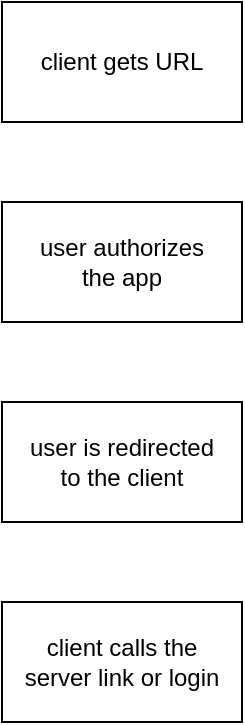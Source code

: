 <mxfile version="23.0.2" type="device">
  <diagram name="Page-1" id="03jyxBOwI-mDgXKX55TZ">
    <mxGraphModel dx="1372" dy="838" grid="1" gridSize="10" guides="1" tooltips="1" connect="1" arrows="1" fold="1" page="1" pageScale="1" pageWidth="850" pageHeight="1100" math="0" shadow="0">
      <root>
        <mxCell id="0" />
        <mxCell id="1" parent="0" />
        <mxCell id="qEhx9TKxdBKWQ36KETr7-1" value="client gets URL" style="rounded=0;whiteSpace=wrap;html=1;" vertex="1" parent="1">
          <mxGeometry x="365" y="20" width="120" height="60" as="geometry" />
        </mxCell>
        <mxCell id="qEhx9TKxdBKWQ36KETr7-2" value="user authorizes&lt;br&gt;the app" style="rounded=0;whiteSpace=wrap;html=1;" vertex="1" parent="1">
          <mxGeometry x="365" y="120" width="120" height="60" as="geometry" />
        </mxCell>
        <mxCell id="qEhx9TKxdBKWQ36KETr7-3" value="user is redirected&lt;br&gt;to the client" style="rounded=0;whiteSpace=wrap;html=1;" vertex="1" parent="1">
          <mxGeometry x="365" y="220" width="120" height="60" as="geometry" />
        </mxCell>
        <mxCell id="qEhx9TKxdBKWQ36KETr7-4" value="client calls the&lt;br&gt;server link or login" style="rounded=0;whiteSpace=wrap;html=1;" vertex="1" parent="1">
          <mxGeometry x="365" y="320" width="120" height="60" as="geometry" />
        </mxCell>
      </root>
    </mxGraphModel>
  </diagram>
</mxfile>
